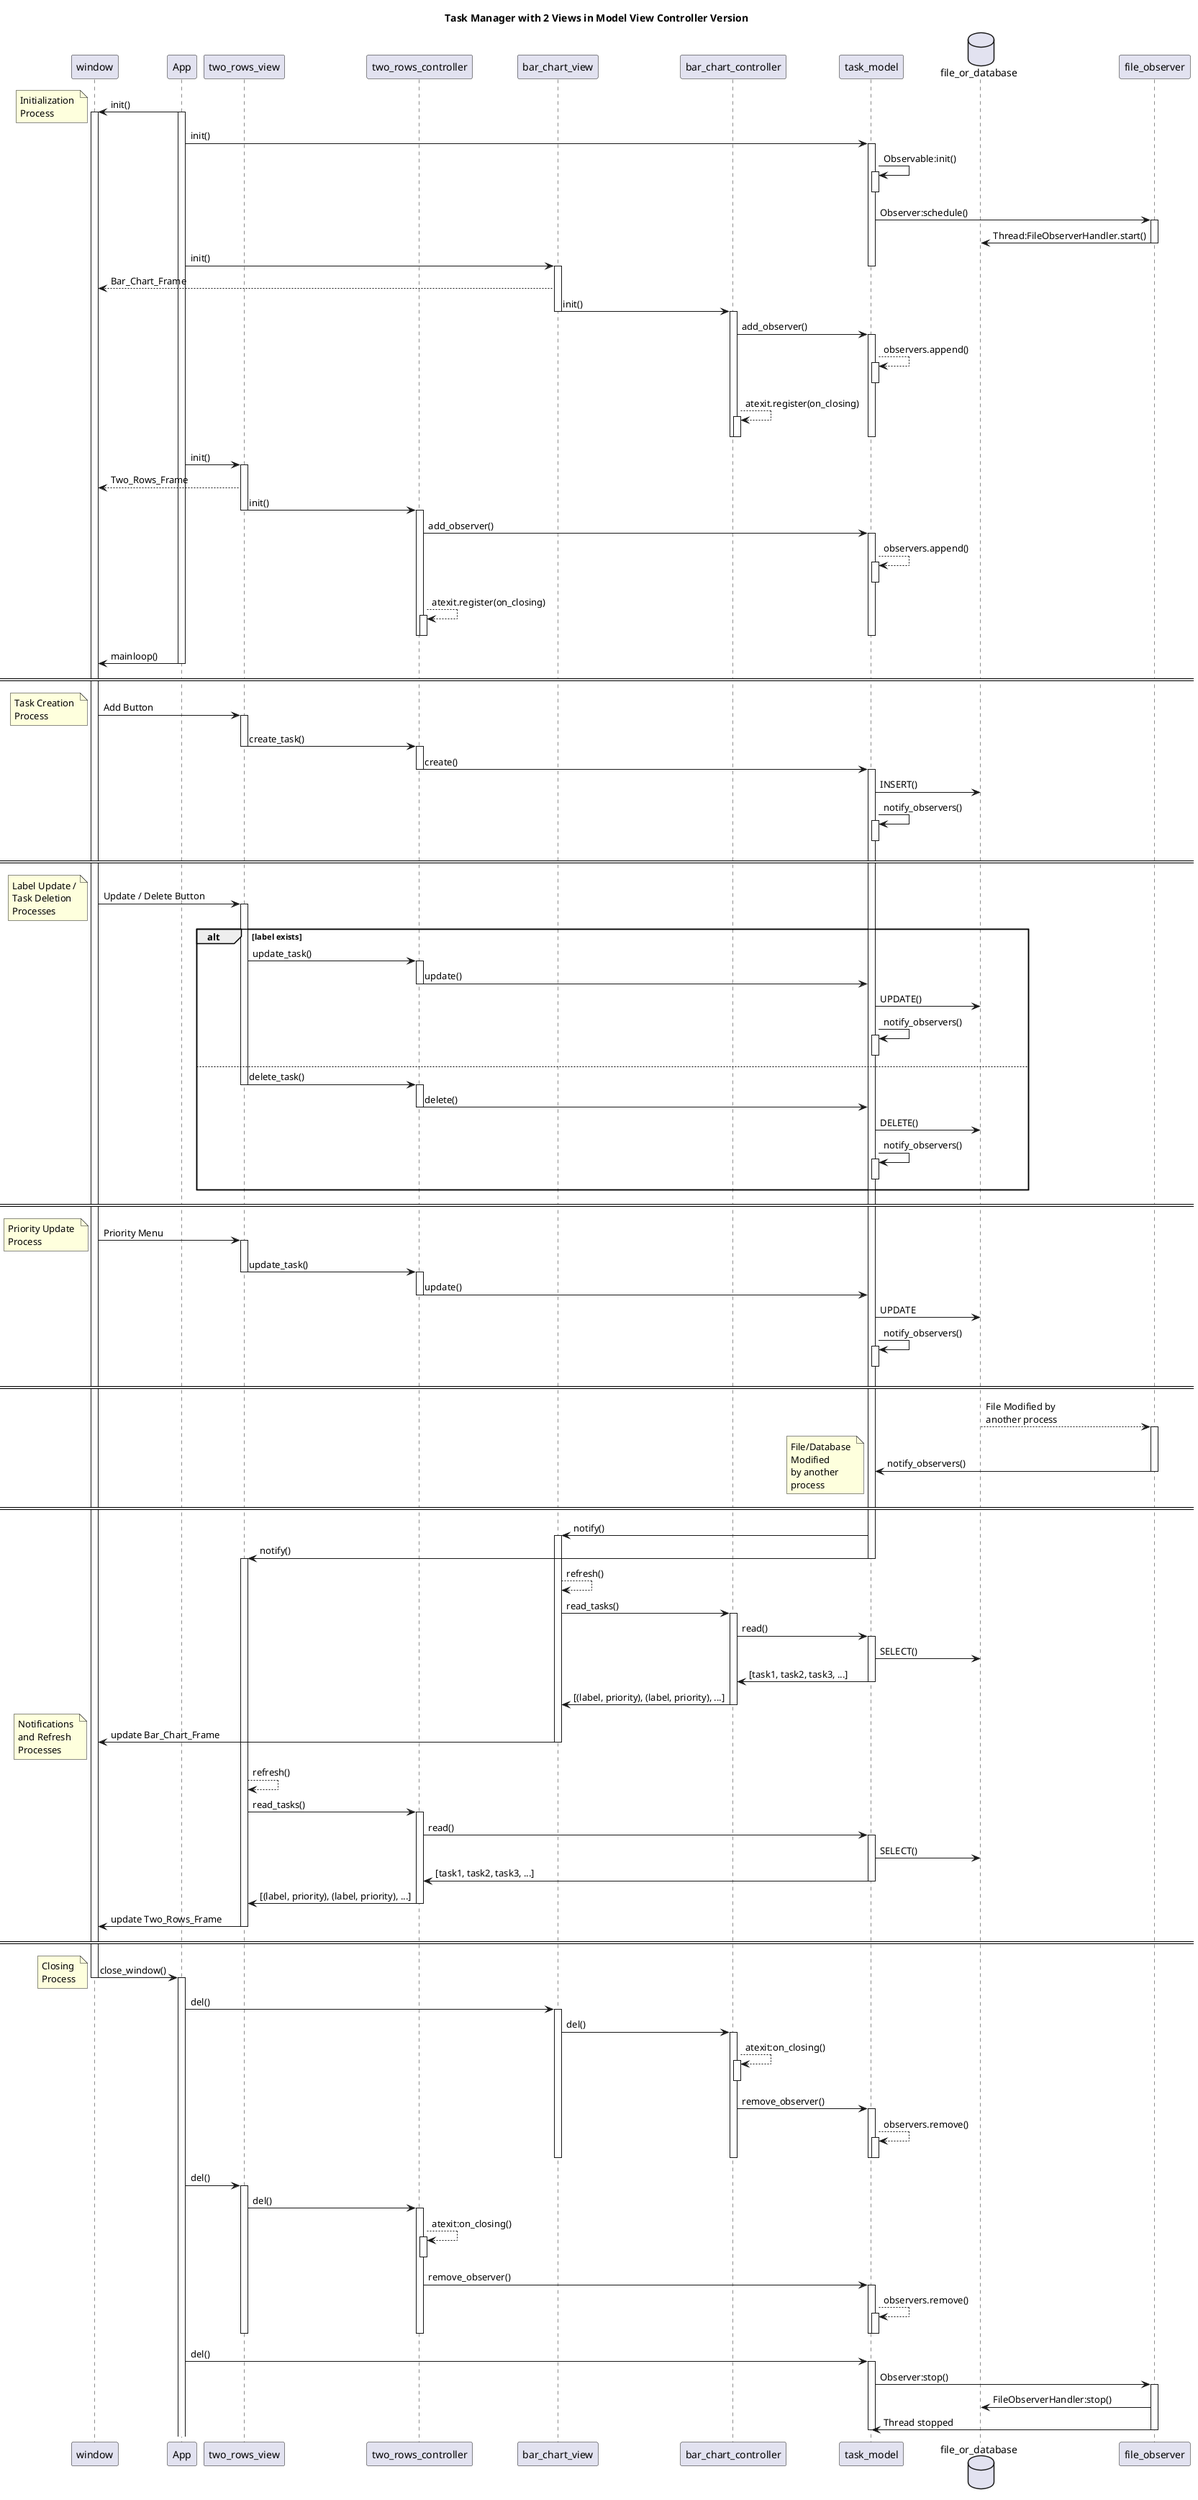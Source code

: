 @startuml

title Task Manager with 2 Views in Model View Controller Version

participant window
participant App
participant two_rows_view
participant two_rows_controller
participant bar_chart_view
participant bar_chart_controller
participant task_model
database file_or_database
participant file_observer

' Initialization Process
App -> window : init()
activate App
note left : Initialization \nProcess
activate window
App -> task_model : init()
activate task_model
task_model -> task_model : Observable:init()
activate task_model
deactivate task_model
task_model -> file_observer : Observer:schedule()
activate file_observer
file_observer -> file_or_database : Thread:FileObserverHandler.start()
deactivate file_observer

App -> bar_chart_view : init()
deactivate task_model
activate bar_chart_view
bar_chart_view --> window : Bar_Chart_Frame
bar_chart_view -> bar_chart_controller : init()
deactivate bar_chart_view
activate bar_chart_controller
bar_chart_controller -> task_model : add_observer()
activate task_model
task_model --> task_model : observers.append()
activate task_model
deactivate task_model
bar_chart_controller --> bar_chart_controller : atexit.register(on_closing)
activate bar_chart_controller
deactivate task_model
deactivate bar_chart_controller
deactivate bar_chart_controller

App -> two_rows_view : init()
activate two_rows_view
two_rows_view --> window : Two_Rows_Frame
two_rows_view -> two_rows_controller : init()
deactivate two_rows_view
activate two_rows_controller
two_rows_controller -> task_model : add_observer()
activate task_model
task_model --> task_model : observers.append()
activate task_model
deactivate task_model
two_rows_controller --> two_rows_controller : atexit.register(on_closing)
activate two_rows_controller
deactivate two_rows_controller
deactivate task_model
deactivate two_rows_controller
App -> window : mainloop()
deactivate App

====
' Task Creation Process
window -> two_rows_view : Add Button
note left : Task Creation \nProcess
deactivate task_model
activate two_rows_view
two_rows_view -> two_rows_controller : create_task()
deactivate two_rows_view
activate two_rows_controller
two_rows_controller -> task_model : create()
deactivate two_rows_controller
activate task_model
task_model -> file_or_database : INSERT()
task_model -> task_model : notify_observers()
activate task_model
deactivate task_model

====
' Label Update / Task Deletion Process
window -> two_rows_view : Update / Delete Button
note left : Label Update /\nTask Deletion \nProcesses
activate two_rows_view
alt label exists
two_rows_view -> two_rows_controller : update_task()
activate two_rows_controller
two_rows_controller -> task_model : update()
deactivate two_rows_controller
task_model -> file_or_database : UPDATE()
task_model -> task_model : notify_observers()
activate task_model
deactivate task_model
else
two_rows_view -> two_rows_controller : delete_task()
deactivate two_rows_view
activate two_rows_controller
two_rows_controller -> task_model : delete()
deactivate two_rows_controller
task_model -> file_or_database : DELETE()
task_model -> task_model : notify_observers()
activate task_model
deactivate task_model
end

====
' Priority Update Process
window -> two_rows_view : Priority Menu
note left : Priority Update \nProcess
activate two_rows_view
two_rows_view -> two_rows_controller : update_task()
deactivate two_rows_view
activate two_rows_controller
two_rows_controller -> task_model : update()
deactivate two_rows_controller
task_model -> file_or_database : UPDATE
task_model -> task_model : notify_observers()
activate task_model
deactivate task_model

====
' File Database Modified Outside The App Scope
file_or_database --> file_observer : File Modified by \nanother process
activate file_observer
file_observer -> task_model : notify_observers()
deactivate file_observer
note left : File/Database \nModified \nby another \nprocess

====
' Notifications and Refresh Processes
task_model -> bar_chart_view : notify()
activate bar_chart_view
task_model -> two_rows_view : notify()
deactivate task_model
activate two_rows_view

bar_chart_view --> bar_chart_view : refresh()
bar_chart_view -> bar_chart_controller : read_tasks()
activate bar_chart_controller
bar_chart_controller -> task_model : read()
activate task_model
task_model -> file_or_database : SELECT()
bar_chart_controller <- task_model : [task1, task2, task3, ...]
deactivate task_model
bar_chart_view <- bar_chart_controller : [(label, priority), (label, priority), ...]
deactivate bar_chart_controller
bar_chart_view -> window : update Bar_Chart_Frame
deactivate bar_chart_view
note left : Notifications \nand Refresh \nProcesses

two_rows_view --> two_rows_view : refresh()
two_rows_view -> two_rows_controller : read_tasks()
activate two_rows_controller
two_rows_controller -> task_model : read()
activate task_model
task_model -> file_or_database : SELECT()
two_rows_controller <- task_model : [task1, task2, task3, ...]
deactivate task_model
two_rows_view <- two_rows_controller : [(label, priority), (label, priority), ...]
deactivate two_rows_controller
two_rows_view -> window : update Two_Rows_Frame
deactivate two_rows_view

====
' Closing Process
window -> App : close_window()
note left : Closing \nProcess
deactivate window
activate App
App -> bar_chart_view : del()
activate bar_chart_view
bar_chart_view -> bar_chart_controller : del()
activate bar_chart_controller
bar_chart_controller --> bar_chart_controller : atexit:on_closing()
activate bar_chart_controller
deactivate bar_chart_controller
bar_chart_controller -> task_model : remove_observer()
activate task_model
task_model --> task_model : observers.remove()
activate task_model
deactivate task_model
deactivate task_model
deactivate bar_chart_controller
deactivate bar_chart_view

App -> two_rows_view : del()
activate two_rows_view
two_rows_view -> two_rows_controller : del()
activate two_rows_controller
two_rows_controller --> two_rows_controller : atexit:on_closing()
activate two_rows_controller
deactivate two_rows_controller
two_rows_controller -> task_model : remove_observer()
activate task_model
task_model --> task_model : observers.remove()
activate task_model
deactivate task_model
deactivate task_model
deactivate two_rows_controller
deactivate two_rows_view

App -> task_model : del()
activate task_model
task_model -> file_observer : Observer:stop()
activate file_observer
file_observer -> file_or_database : FileObserverHandler:stop()
file_observer -> task_model : Thread stopped
deactivate file_observer
deactivate task_model

@enduml
